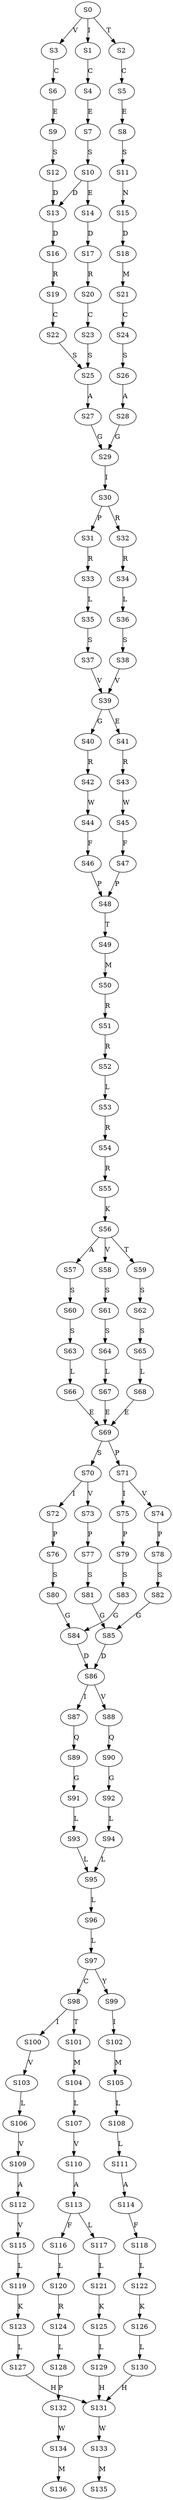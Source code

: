 strict digraph  {
	S0 -> S1 [ label = I ];
	S0 -> S2 [ label = T ];
	S0 -> S3 [ label = V ];
	S1 -> S4 [ label = C ];
	S2 -> S5 [ label = C ];
	S3 -> S6 [ label = C ];
	S4 -> S7 [ label = E ];
	S5 -> S8 [ label = E ];
	S6 -> S9 [ label = E ];
	S7 -> S10 [ label = S ];
	S8 -> S11 [ label = S ];
	S9 -> S12 [ label = S ];
	S10 -> S13 [ label = D ];
	S10 -> S14 [ label = E ];
	S11 -> S15 [ label = N ];
	S12 -> S13 [ label = D ];
	S13 -> S16 [ label = D ];
	S14 -> S17 [ label = D ];
	S15 -> S18 [ label = D ];
	S16 -> S19 [ label = R ];
	S17 -> S20 [ label = R ];
	S18 -> S21 [ label = M ];
	S19 -> S22 [ label = C ];
	S20 -> S23 [ label = C ];
	S21 -> S24 [ label = C ];
	S22 -> S25 [ label = S ];
	S23 -> S25 [ label = S ];
	S24 -> S26 [ label = S ];
	S25 -> S27 [ label = A ];
	S26 -> S28 [ label = A ];
	S27 -> S29 [ label = G ];
	S28 -> S29 [ label = G ];
	S29 -> S30 [ label = I ];
	S30 -> S31 [ label = P ];
	S30 -> S32 [ label = R ];
	S31 -> S33 [ label = R ];
	S32 -> S34 [ label = R ];
	S33 -> S35 [ label = L ];
	S34 -> S36 [ label = L ];
	S35 -> S37 [ label = S ];
	S36 -> S38 [ label = S ];
	S37 -> S39 [ label = V ];
	S38 -> S39 [ label = V ];
	S39 -> S40 [ label = G ];
	S39 -> S41 [ label = E ];
	S40 -> S42 [ label = R ];
	S41 -> S43 [ label = R ];
	S42 -> S44 [ label = W ];
	S43 -> S45 [ label = W ];
	S44 -> S46 [ label = F ];
	S45 -> S47 [ label = F ];
	S46 -> S48 [ label = P ];
	S47 -> S48 [ label = P ];
	S48 -> S49 [ label = T ];
	S49 -> S50 [ label = M ];
	S50 -> S51 [ label = R ];
	S51 -> S52 [ label = R ];
	S52 -> S53 [ label = L ];
	S53 -> S54 [ label = R ];
	S54 -> S55 [ label = R ];
	S55 -> S56 [ label = K ];
	S56 -> S57 [ label = A ];
	S56 -> S58 [ label = V ];
	S56 -> S59 [ label = T ];
	S57 -> S60 [ label = S ];
	S58 -> S61 [ label = S ];
	S59 -> S62 [ label = S ];
	S60 -> S63 [ label = S ];
	S61 -> S64 [ label = S ];
	S62 -> S65 [ label = S ];
	S63 -> S66 [ label = L ];
	S64 -> S67 [ label = L ];
	S65 -> S68 [ label = L ];
	S66 -> S69 [ label = E ];
	S67 -> S69 [ label = E ];
	S68 -> S69 [ label = E ];
	S69 -> S70 [ label = S ];
	S69 -> S71 [ label = P ];
	S70 -> S72 [ label = I ];
	S70 -> S73 [ label = V ];
	S71 -> S74 [ label = V ];
	S71 -> S75 [ label = I ];
	S72 -> S76 [ label = P ];
	S73 -> S77 [ label = P ];
	S74 -> S78 [ label = P ];
	S75 -> S79 [ label = P ];
	S76 -> S80 [ label = S ];
	S77 -> S81 [ label = S ];
	S78 -> S82 [ label = S ];
	S79 -> S83 [ label = S ];
	S80 -> S84 [ label = G ];
	S81 -> S85 [ label = G ];
	S82 -> S85 [ label = G ];
	S83 -> S84 [ label = G ];
	S84 -> S86 [ label = D ];
	S85 -> S86 [ label = D ];
	S86 -> S87 [ label = I ];
	S86 -> S88 [ label = V ];
	S87 -> S89 [ label = Q ];
	S88 -> S90 [ label = Q ];
	S89 -> S91 [ label = G ];
	S90 -> S92 [ label = G ];
	S91 -> S93 [ label = L ];
	S92 -> S94 [ label = L ];
	S93 -> S95 [ label = L ];
	S94 -> S95 [ label = L ];
	S95 -> S96 [ label = L ];
	S96 -> S97 [ label = L ];
	S97 -> S98 [ label = C ];
	S97 -> S99 [ label = Y ];
	S98 -> S100 [ label = I ];
	S98 -> S101 [ label = T ];
	S99 -> S102 [ label = I ];
	S100 -> S103 [ label = V ];
	S101 -> S104 [ label = M ];
	S102 -> S105 [ label = M ];
	S103 -> S106 [ label = L ];
	S104 -> S107 [ label = L ];
	S105 -> S108 [ label = L ];
	S106 -> S109 [ label = V ];
	S107 -> S110 [ label = V ];
	S108 -> S111 [ label = L ];
	S109 -> S112 [ label = A ];
	S110 -> S113 [ label = A ];
	S111 -> S114 [ label = A ];
	S112 -> S115 [ label = V ];
	S113 -> S116 [ label = F ];
	S113 -> S117 [ label = L ];
	S114 -> S118 [ label = F ];
	S115 -> S119 [ label = L ];
	S116 -> S120 [ label = L ];
	S117 -> S121 [ label = L ];
	S118 -> S122 [ label = L ];
	S119 -> S123 [ label = K ];
	S120 -> S124 [ label = R ];
	S121 -> S125 [ label = K ];
	S122 -> S126 [ label = K ];
	S123 -> S127 [ label = L ];
	S124 -> S128 [ label = L ];
	S125 -> S129 [ label = L ];
	S126 -> S130 [ label = L ];
	S127 -> S131 [ label = H ];
	S128 -> S132 [ label = P ];
	S129 -> S131 [ label = H ];
	S130 -> S131 [ label = H ];
	S131 -> S133 [ label = W ];
	S132 -> S134 [ label = W ];
	S133 -> S135 [ label = M ];
	S134 -> S136 [ label = M ];
}
